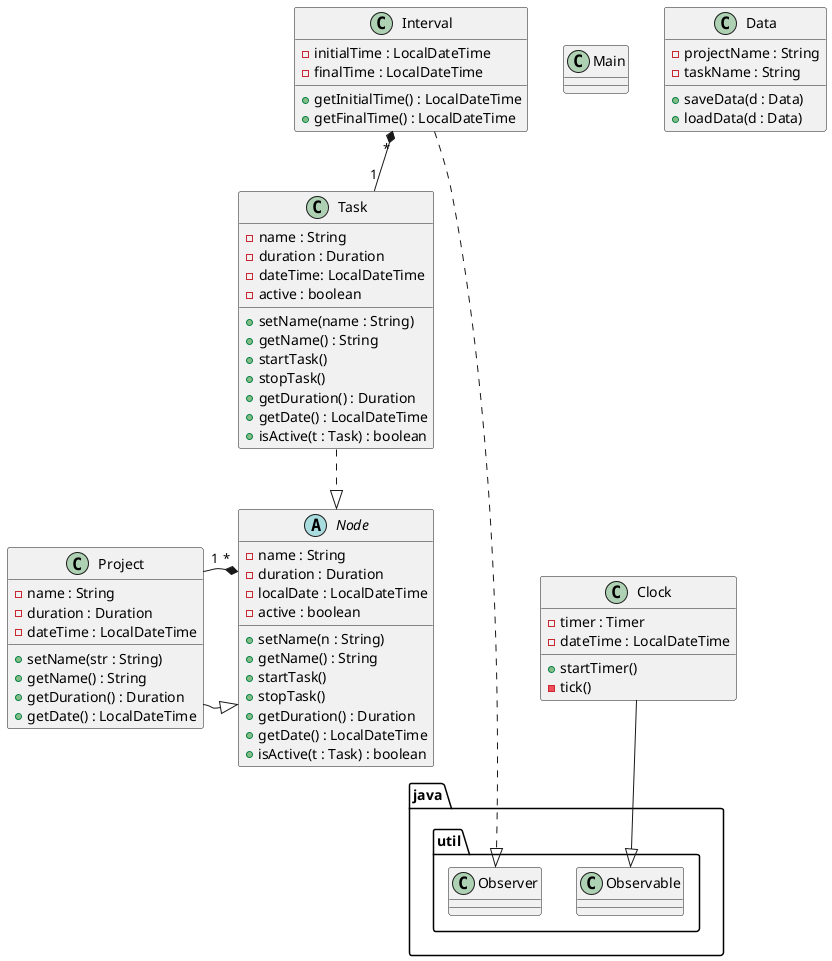 @startuml
class Main {
}

abstract Node {
- name : String
- duration : Duration
- localDate : LocalDateTime
- active : boolean
+ setName(n : String)
+ getName() : String
+ startTask()
+ stopTask()
+ getDuration() : Duration
+ getDate() : LocalDateTime
+ isActive(t : Task) : boolean
}

class Project {
- name : String
- duration : Duration
- dateTime : LocalDateTime
+ setName(str : String)
+ getName() : String
+ getDuration() : Duration
+ getDate() : LocalDateTime
}

class Task {
- name : String
- duration : Duration
- dateTime: LocalDateTime
- active : boolean
+ setName(name : String)
+ getName() : String
+ startTask()
+ stopTask()
+ getDuration() : Duration
+ getDate() : LocalDateTime
+ isActive(t : Task) : boolean
}

class Interval {
- initialTime : LocalDateTime
- finalTime : LocalDateTime
+ getInitialTime() : LocalDateTime
+ getFinalTime() : LocalDateTime

}

class Clock {
- timer : Timer
- dateTime : LocalDateTime
+ startTimer()
- tick()
}

class Data {
- projectName : String
- taskName : String
+ saveData(d : Data)
+ loadData(d : Data)
}


Project -|> Node
Node "*" *-- "1" Project
Task -.|> Node
Clock -down-|> java.util.Observable
Interval -.down.-|> java.util.Observer
Interval "*" *-- "1" Task
@enduml
